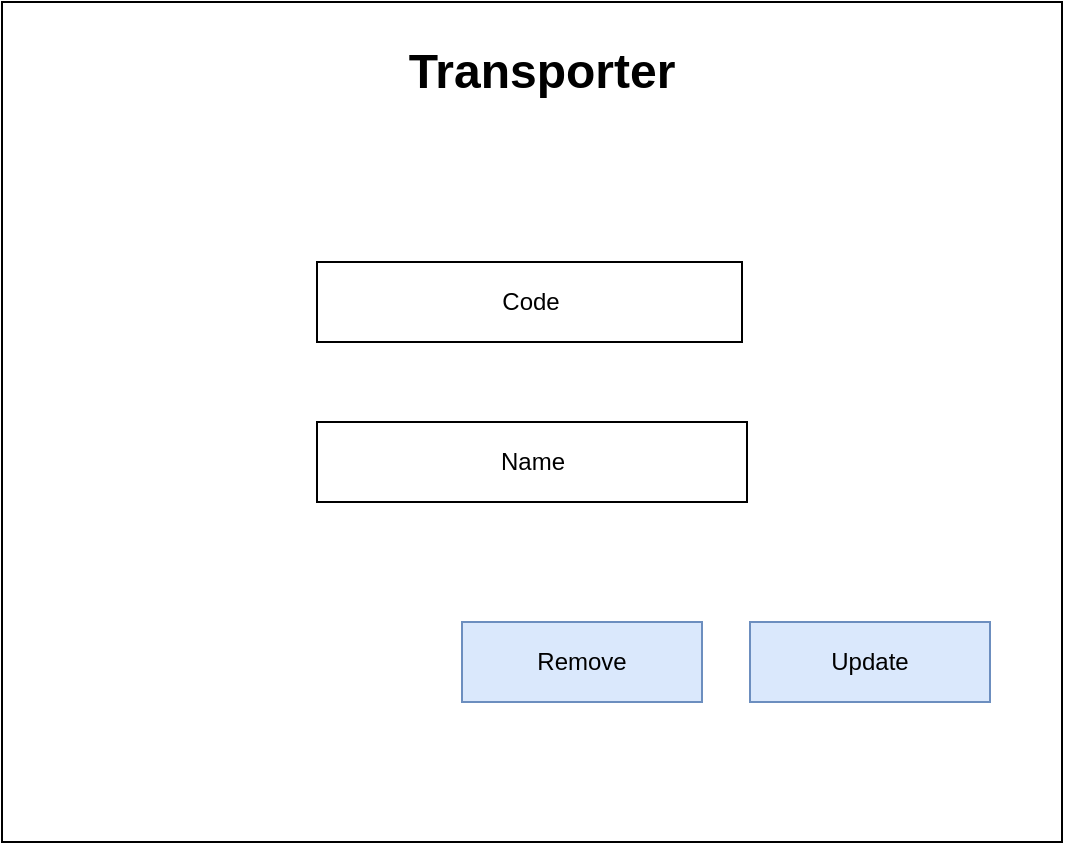 <mxfile>
    <diagram id="mvfHv32imVOAOfFXWWba" name="Page-1">
        <mxGraphModel dx="1178" dy="1693" grid="1" gridSize="10" guides="1" tooltips="1" connect="1" arrows="1" fold="1" page="1" pageScale="1" pageWidth="827" pageHeight="1169" math="0" shadow="0">
            <root>
                <mxCell id="0"/>
                <mxCell id="1" parent="0"/>
                <mxCell id="2" value="" style="rounded=0;whiteSpace=wrap;html=1;" parent="1" vertex="1">
                    <mxGeometry x="40" y="-70" width="530" height="420" as="geometry"/>
                </mxCell>
                <mxCell id="3" value="&lt;h1&gt;Transporter&lt;/h1&gt;" style="text;html=1;strokeColor=none;fillColor=none;align=center;verticalAlign=middle;whiteSpace=wrap;rounded=0;" parent="1" vertex="1">
                    <mxGeometry x="280" y="-50" width="60" height="30" as="geometry"/>
                </mxCell>
                <mxCell id="11" value="Code" style="rounded=0;whiteSpace=wrap;html=1;" parent="1" vertex="1">
                    <mxGeometry x="197.5" y="60" width="212.5" height="40" as="geometry"/>
                </mxCell>
                <mxCell id="12" value="Name" style="rounded=0;whiteSpace=wrap;html=1;" parent="1" vertex="1">
                    <mxGeometry x="197.5" y="140" width="215" height="40" as="geometry"/>
                </mxCell>
                <mxCell id="21" value="Update" style="rounded=0;whiteSpace=wrap;html=1;fillColor=#dae8fc;strokeColor=#6c8ebf;" parent="1" vertex="1">
                    <mxGeometry x="414" y="240" width="120" height="40" as="geometry"/>
                </mxCell>
                <mxCell id="22" value="Remove" style="rounded=0;whiteSpace=wrap;html=1;fillColor=#dae8fc;strokeColor=#6c8ebf;" parent="1" vertex="1">
                    <mxGeometry x="270" y="240" width="120" height="40" as="geometry"/>
                </mxCell>
            </root>
        </mxGraphModel>
    </diagram>
</mxfile>